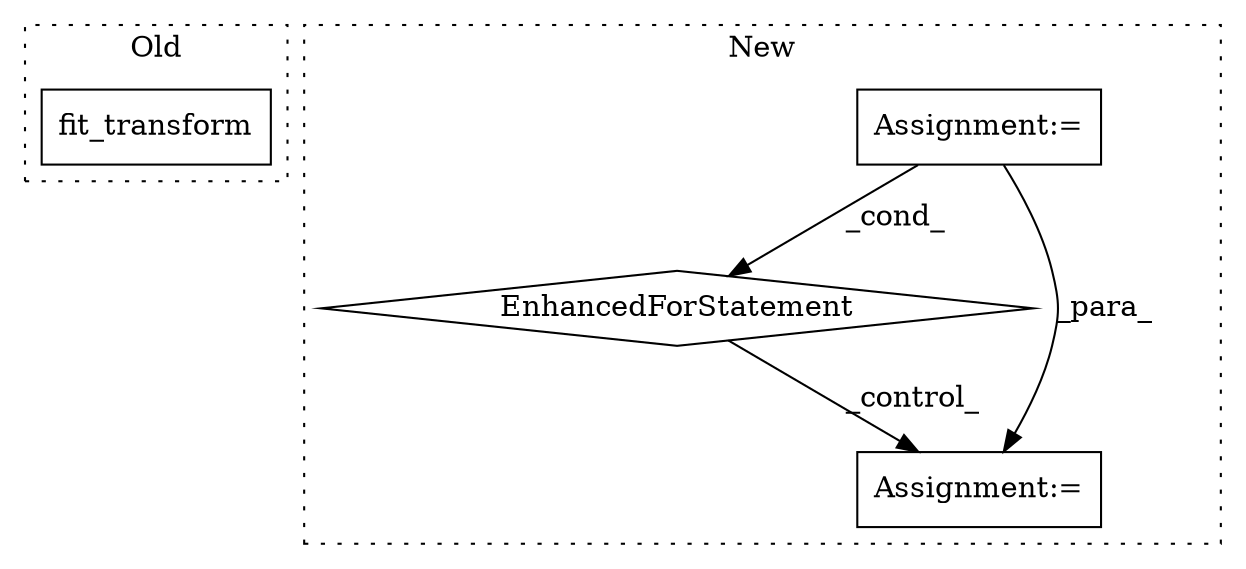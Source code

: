 digraph G {
subgraph cluster0 {
1 [label="fit_transform" a="32" s="893,913" l="14,1" shape="box"];
label = "Old";
style="dotted";
}
subgraph cluster1 {
2 [label="EnhancedForStatement" a="70" s="538,626" l="68,2" shape="diamond"];
3 [label="Assignment:=" a="7" s="636,706" l="57,2" shape="box"];
4 [label="Assignment:=" a="7" s="538,626" l="68,2" shape="box"];
label = "New";
style="dotted";
}
2 -> 3 [label="_control_"];
4 -> 2 [label="_cond_"];
4 -> 3 [label="_para_"];
}
